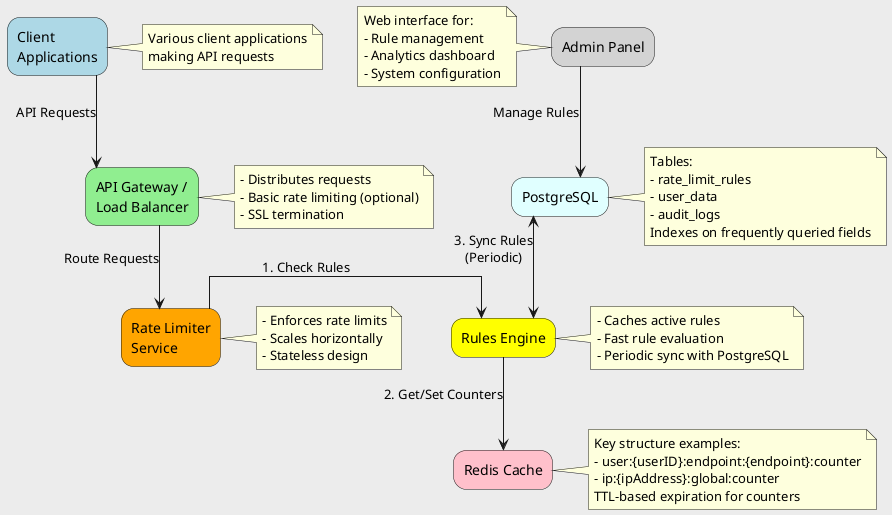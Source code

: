 @startuml
skinparam backgroundColor #ECECEC
skinparam linetype ortho
skinparam rectangle {
  roundCorner 25
}

rectangle "Client\nApplications" as CLIENT #LightBlue
rectangle "API Gateway /\nLoad Balancer" as LB #LightGreen
rectangle "Rate Limiter\nService" as RLS #Orange
rectangle "Rules Engine" as RE #Yellow
rectangle "Redis Cache" as RC #Pink
rectangle "PostgreSQL" as PG #LightCyan
rectangle "Admin Panel" as ADMIN #LightGray

CLIENT -down-> LB : API Requests
LB -down-> RLS : Route Requests
RLS -right-> RE : 1. Check Rules
RE -down-> RC : 2. Get/Set Counters
RE <-up-> PG : 3. Sync Rules\n(Periodic)
ADMIN -down-> PG : Manage Rules

note right of CLIENT
  Various client applications
  making API requests
end note

note right of LB
  - Distributes requests
  - Basic rate limiting (optional)
  - SSL termination
end note

note right of RLS
  - Enforces rate limits
  - Scales horizontally
  - Stateless design
end note

note right of RE
  - Caches active rules
  - Fast rule evaluation
  - Periodic sync with PostgreSQL
end note

note right of RC
  Key structure examples:
  - user:{userID}:endpoint:{endpoint}:counter
  - ip:{ipAddress}:global:counter
  TTL-based expiration for counters
end note

note right of PG
  Tables:
  - rate_limit_rules
  - user_data
  - audit_logs
  Indexes on frequently queried fields
end note

note left of ADMIN
  Web interface for:
  - Rule management
  - Analytics dashboard
  - System configuration
end note

@enduml
